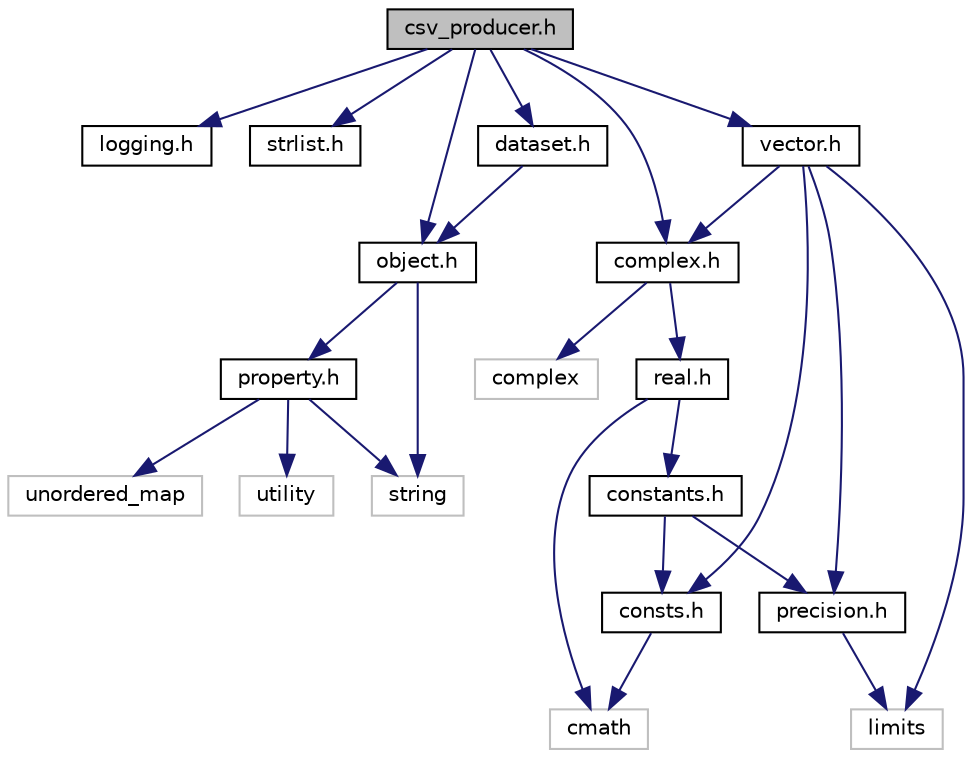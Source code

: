 digraph G
{
  edge [fontname="Helvetica",fontsize="10",labelfontname="Helvetica",labelfontsize="10"];
  node [fontname="Helvetica",fontsize="10",shape=record];
  Node1 [label="csv_producer.h",height=0.2,width=0.4,color="black", fillcolor="grey75", style="filled" fontcolor="black"];
  Node1 -> Node2 [color="midnightblue",fontsize="10",style="solid",fontname="Helvetica"];
  Node2 [label="logging.h",height=0.2,width=0.4,color="black", fillcolor="white", style="filled",URL="$logging_8h.html"];
  Node1 -> Node3 [color="midnightblue",fontsize="10",style="solid",fontname="Helvetica"];
  Node3 [label="strlist.h",height=0.2,width=0.4,color="black", fillcolor="white", style="filled",URL="$strlist_8h.html"];
  Node1 -> Node4 [color="midnightblue",fontsize="10",style="solid",fontname="Helvetica"];
  Node4 [label="object.h",height=0.2,width=0.4,color="black", fillcolor="white", style="filled",URL="$object_8h.html"];
  Node4 -> Node5 [color="midnightblue",fontsize="10",style="solid",fontname="Helvetica"];
  Node5 [label="string",height=0.2,width=0.4,color="grey75", fillcolor="white", style="filled"];
  Node4 -> Node6 [color="midnightblue",fontsize="10",style="solid",fontname="Helvetica"];
  Node6 [label="property.h",height=0.2,width=0.4,color="black", fillcolor="white", style="filled",URL="$property_8h.html"];
  Node6 -> Node5 [color="midnightblue",fontsize="10",style="solid",fontname="Helvetica"];
  Node6 -> Node7 [color="midnightblue",fontsize="10",style="solid",fontname="Helvetica"];
  Node7 [label="unordered_map",height=0.2,width=0.4,color="grey75", fillcolor="white", style="filled"];
  Node6 -> Node8 [color="midnightblue",fontsize="10",style="solid",fontname="Helvetica"];
  Node8 [label="utility",height=0.2,width=0.4,color="grey75", fillcolor="white", style="filled"];
  Node1 -> Node9 [color="midnightblue",fontsize="10",style="solid",fontname="Helvetica"];
  Node9 [label="complex.h",height=0.2,width=0.4,color="black", fillcolor="white", style="filled",URL="$complex_8h.html"];
  Node9 -> Node10 [color="midnightblue",fontsize="10",style="solid",fontname="Helvetica"];
  Node10 [label="complex",height=0.2,width=0.4,color="grey75", fillcolor="white", style="filled"];
  Node9 -> Node11 [color="midnightblue",fontsize="10",style="solid",fontname="Helvetica"];
  Node11 [label="real.h",height=0.2,width=0.4,color="black", fillcolor="white", style="filled",URL="$real_8h.html"];
  Node11 -> Node12 [color="midnightblue",fontsize="10",style="solid",fontname="Helvetica"];
  Node12 [label="cmath",height=0.2,width=0.4,color="grey75", fillcolor="white", style="filled"];
  Node11 -> Node13 [color="midnightblue",fontsize="10",style="solid",fontname="Helvetica"];
  Node13 [label="constants.h",height=0.2,width=0.4,color="black", fillcolor="white", style="filled",URL="$constants_8h.html",tooltip="Global physical constants header file."];
  Node13 -> Node14 [color="midnightblue",fontsize="10",style="solid",fontname="Helvetica"];
  Node14 [label="consts.h",height=0.2,width=0.4,color="black", fillcolor="white", style="filled",URL="$consts_8h.html",tooltip="Global math constants header file."];
  Node14 -> Node12 [color="midnightblue",fontsize="10",style="solid",fontname="Helvetica"];
  Node13 -> Node15 [color="midnightblue",fontsize="10",style="solid",fontname="Helvetica"];
  Node15 [label="precision.h",height=0.2,width=0.4,color="black", fillcolor="white", style="filled",URL="$precision_8h.html"];
  Node15 -> Node16 [color="midnightblue",fontsize="10",style="solid",fontname="Helvetica"];
  Node16 [label="limits",height=0.2,width=0.4,color="grey75", fillcolor="white", style="filled"];
  Node1 -> Node17 [color="midnightblue",fontsize="10",style="solid",fontname="Helvetica"];
  Node17 [label="vector.h",height=0.2,width=0.4,color="black", fillcolor="white", style="filled",URL="$vector_8h.html"];
  Node17 -> Node16 [color="midnightblue",fontsize="10",style="solid",fontname="Helvetica"];
  Node17 -> Node14 [color="midnightblue",fontsize="10",style="solid",fontname="Helvetica"];
  Node17 -> Node15 [color="midnightblue",fontsize="10",style="solid",fontname="Helvetica"];
  Node17 -> Node9 [color="midnightblue",fontsize="10",style="solid",fontname="Helvetica"];
  Node1 -> Node18 [color="midnightblue",fontsize="10",style="solid",fontname="Helvetica"];
  Node18 [label="dataset.h",height=0.2,width=0.4,color="black", fillcolor="white", style="filled",URL="$dataset_8h.html"];
  Node18 -> Node4 [color="midnightblue",fontsize="10",style="solid",fontname="Helvetica"];
}
